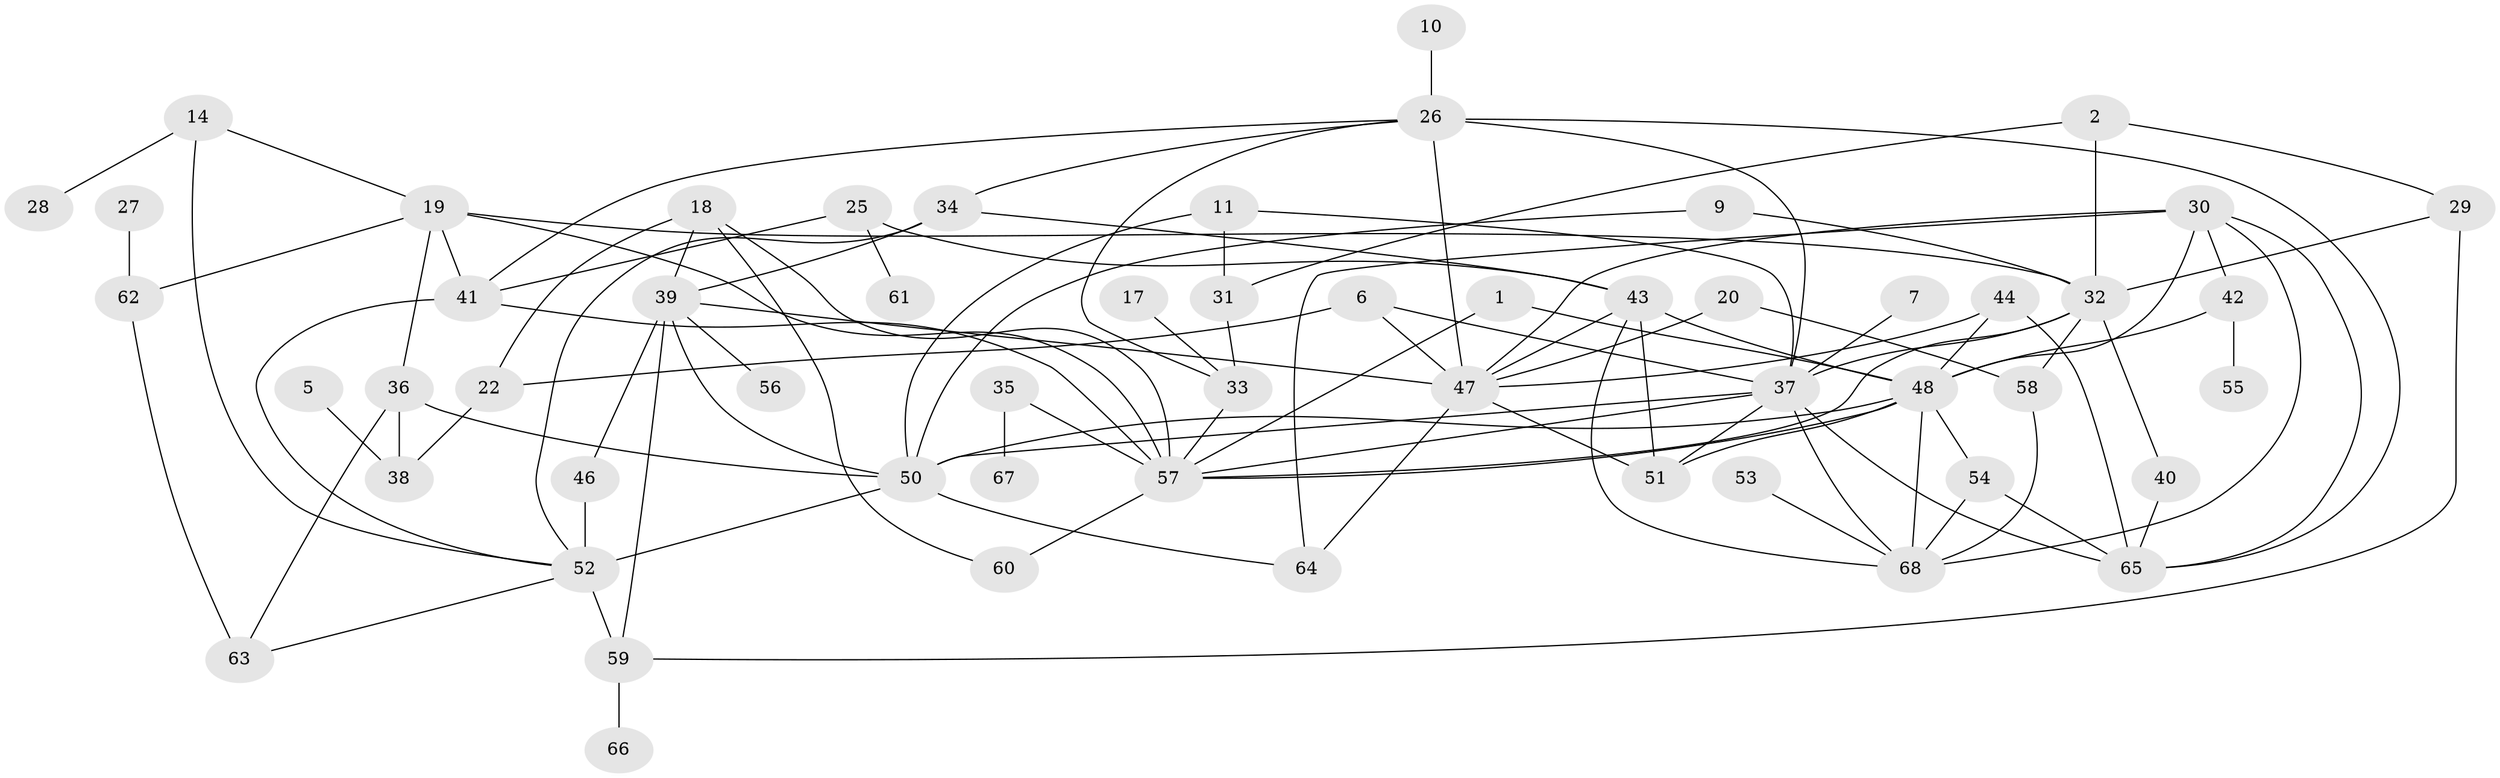 // original degree distribution, {3: 0.23529411764705882, 5: 0.07352941176470588, 2: 0.25, 1: 0.15441176470588236, 4: 0.14705882352941177, 6: 0.051470588235294115, 0: 0.07352941176470588, 8: 0.007352941176470588, 7: 0.007352941176470588}
// Generated by graph-tools (version 1.1) at 2025/00/03/09/25 03:00:42]
// undirected, 56 vertices, 105 edges
graph export_dot {
graph [start="1"]
  node [color=gray90,style=filled];
  1;
  2;
  5;
  6;
  7;
  9;
  10;
  11;
  14;
  17;
  18;
  19;
  20;
  22;
  25;
  26;
  27;
  28;
  29;
  30;
  31;
  32;
  33;
  34;
  35;
  36;
  37;
  38;
  39;
  40;
  41;
  42;
  43;
  44;
  46;
  47;
  48;
  50;
  51;
  52;
  53;
  54;
  55;
  56;
  57;
  58;
  59;
  60;
  61;
  62;
  63;
  64;
  65;
  66;
  67;
  68;
  1 -- 48 [weight=1.0];
  1 -- 57 [weight=1.0];
  2 -- 29 [weight=1.0];
  2 -- 31 [weight=1.0];
  2 -- 32 [weight=1.0];
  5 -- 38 [weight=1.0];
  6 -- 22 [weight=1.0];
  6 -- 37 [weight=1.0];
  6 -- 47 [weight=1.0];
  7 -- 37 [weight=1.0];
  9 -- 32 [weight=1.0];
  9 -- 50 [weight=1.0];
  10 -- 26 [weight=1.0];
  11 -- 31 [weight=1.0];
  11 -- 37 [weight=1.0];
  11 -- 50 [weight=1.0];
  14 -- 19 [weight=1.0];
  14 -- 28 [weight=1.0];
  14 -- 52 [weight=1.0];
  17 -- 33 [weight=1.0];
  18 -- 22 [weight=1.0];
  18 -- 39 [weight=1.0];
  18 -- 57 [weight=1.0];
  18 -- 60 [weight=1.0];
  19 -- 32 [weight=1.0];
  19 -- 36 [weight=2.0];
  19 -- 41 [weight=1.0];
  19 -- 57 [weight=3.0];
  19 -- 62 [weight=2.0];
  20 -- 47 [weight=1.0];
  20 -- 58 [weight=1.0];
  22 -- 38 [weight=1.0];
  25 -- 41 [weight=1.0];
  25 -- 43 [weight=1.0];
  25 -- 61 [weight=1.0];
  26 -- 33 [weight=1.0];
  26 -- 34 [weight=1.0];
  26 -- 37 [weight=1.0];
  26 -- 41 [weight=1.0];
  26 -- 47 [weight=2.0];
  26 -- 65 [weight=1.0];
  27 -- 62 [weight=1.0];
  29 -- 32 [weight=1.0];
  29 -- 59 [weight=1.0];
  30 -- 42 [weight=1.0];
  30 -- 47 [weight=1.0];
  30 -- 48 [weight=1.0];
  30 -- 64 [weight=1.0];
  30 -- 65 [weight=1.0];
  30 -- 68 [weight=1.0];
  31 -- 33 [weight=1.0];
  32 -- 37 [weight=1.0];
  32 -- 40 [weight=1.0];
  32 -- 57 [weight=2.0];
  32 -- 58 [weight=1.0];
  33 -- 57 [weight=1.0];
  34 -- 39 [weight=1.0];
  34 -- 43 [weight=1.0];
  34 -- 52 [weight=1.0];
  35 -- 57 [weight=1.0];
  35 -- 67 [weight=1.0];
  36 -- 38 [weight=1.0];
  36 -- 50 [weight=1.0];
  36 -- 63 [weight=1.0];
  37 -- 50 [weight=1.0];
  37 -- 51 [weight=1.0];
  37 -- 57 [weight=1.0];
  37 -- 65 [weight=1.0];
  37 -- 68 [weight=1.0];
  39 -- 46 [weight=1.0];
  39 -- 47 [weight=1.0];
  39 -- 50 [weight=1.0];
  39 -- 56 [weight=1.0];
  39 -- 59 [weight=2.0];
  40 -- 65 [weight=1.0];
  41 -- 52 [weight=1.0];
  41 -- 57 [weight=1.0];
  42 -- 48 [weight=1.0];
  42 -- 55 [weight=1.0];
  43 -- 47 [weight=1.0];
  43 -- 48 [weight=1.0];
  43 -- 51 [weight=1.0];
  43 -- 68 [weight=1.0];
  44 -- 47 [weight=1.0];
  44 -- 48 [weight=1.0];
  44 -- 65 [weight=1.0];
  46 -- 52 [weight=1.0];
  47 -- 51 [weight=1.0];
  47 -- 64 [weight=1.0];
  48 -- 50 [weight=1.0];
  48 -- 51 [weight=1.0];
  48 -- 54 [weight=1.0];
  48 -- 57 [weight=1.0];
  48 -- 68 [weight=1.0];
  50 -- 52 [weight=1.0];
  50 -- 64 [weight=1.0];
  52 -- 59 [weight=3.0];
  52 -- 63 [weight=1.0];
  53 -- 68 [weight=1.0];
  54 -- 65 [weight=1.0];
  54 -- 68 [weight=1.0];
  57 -- 60 [weight=1.0];
  58 -- 68 [weight=1.0];
  59 -- 66 [weight=1.0];
  62 -- 63 [weight=1.0];
}
